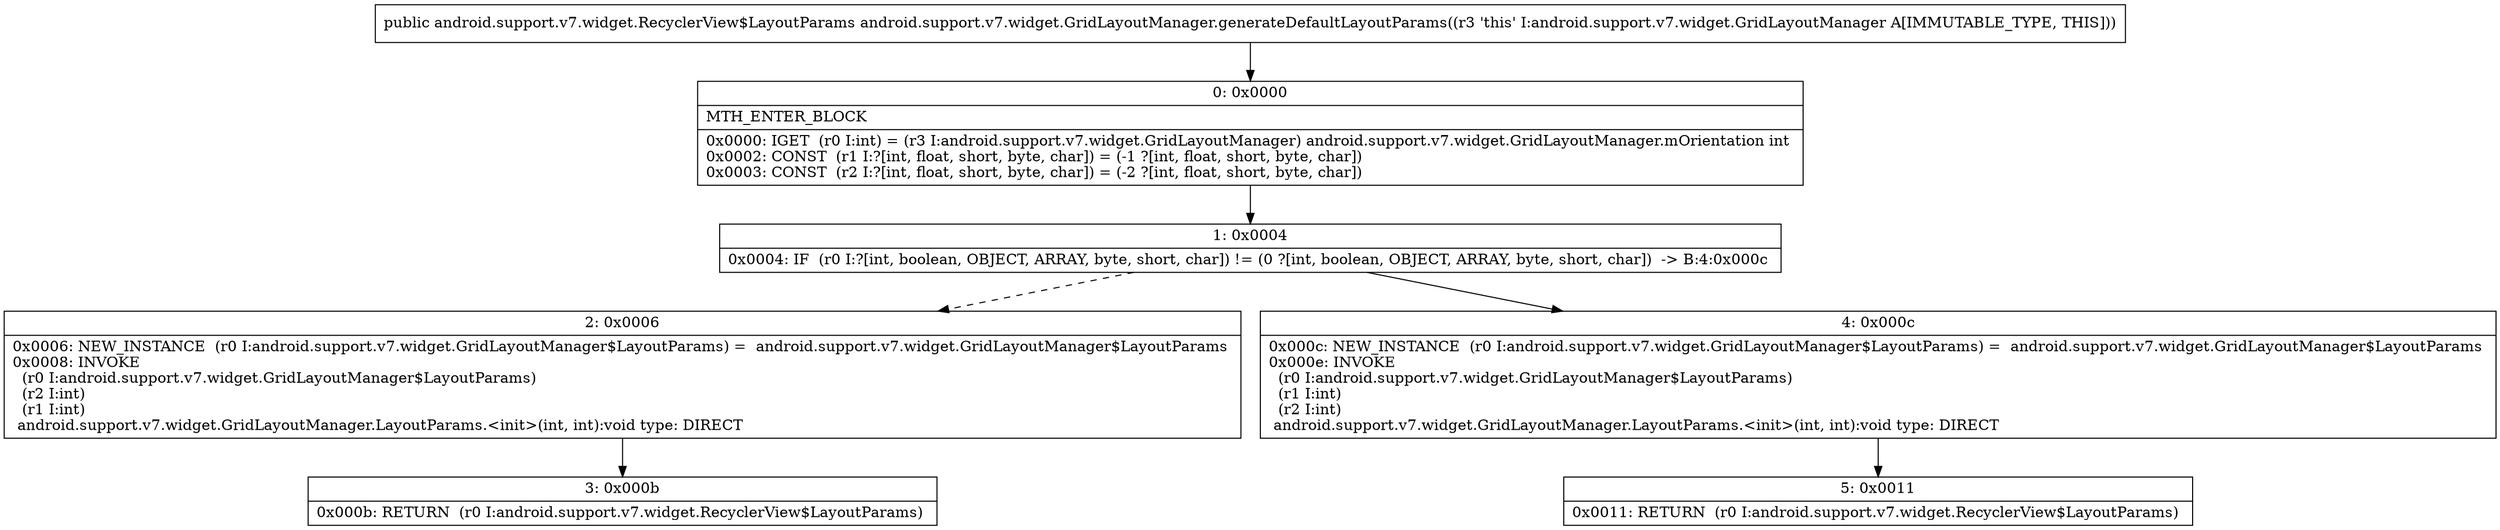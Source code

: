 digraph "CFG forandroid.support.v7.widget.GridLayoutManager.generateDefaultLayoutParams()Landroid\/support\/v7\/widget\/RecyclerView$LayoutParams;" {
Node_0 [shape=record,label="{0\:\ 0x0000|MTH_ENTER_BLOCK\l|0x0000: IGET  (r0 I:int) = (r3 I:android.support.v7.widget.GridLayoutManager) android.support.v7.widget.GridLayoutManager.mOrientation int \l0x0002: CONST  (r1 I:?[int, float, short, byte, char]) = (\-1 ?[int, float, short, byte, char]) \l0x0003: CONST  (r2 I:?[int, float, short, byte, char]) = (\-2 ?[int, float, short, byte, char]) \l}"];
Node_1 [shape=record,label="{1\:\ 0x0004|0x0004: IF  (r0 I:?[int, boolean, OBJECT, ARRAY, byte, short, char]) != (0 ?[int, boolean, OBJECT, ARRAY, byte, short, char])  \-\> B:4:0x000c \l}"];
Node_2 [shape=record,label="{2\:\ 0x0006|0x0006: NEW_INSTANCE  (r0 I:android.support.v7.widget.GridLayoutManager$LayoutParams) =  android.support.v7.widget.GridLayoutManager$LayoutParams \l0x0008: INVOKE  \l  (r0 I:android.support.v7.widget.GridLayoutManager$LayoutParams)\l  (r2 I:int)\l  (r1 I:int)\l android.support.v7.widget.GridLayoutManager.LayoutParams.\<init\>(int, int):void type: DIRECT \l}"];
Node_3 [shape=record,label="{3\:\ 0x000b|0x000b: RETURN  (r0 I:android.support.v7.widget.RecyclerView$LayoutParams) \l}"];
Node_4 [shape=record,label="{4\:\ 0x000c|0x000c: NEW_INSTANCE  (r0 I:android.support.v7.widget.GridLayoutManager$LayoutParams) =  android.support.v7.widget.GridLayoutManager$LayoutParams \l0x000e: INVOKE  \l  (r0 I:android.support.v7.widget.GridLayoutManager$LayoutParams)\l  (r1 I:int)\l  (r2 I:int)\l android.support.v7.widget.GridLayoutManager.LayoutParams.\<init\>(int, int):void type: DIRECT \l}"];
Node_5 [shape=record,label="{5\:\ 0x0011|0x0011: RETURN  (r0 I:android.support.v7.widget.RecyclerView$LayoutParams) \l}"];
MethodNode[shape=record,label="{public android.support.v7.widget.RecyclerView$LayoutParams android.support.v7.widget.GridLayoutManager.generateDefaultLayoutParams((r3 'this' I:android.support.v7.widget.GridLayoutManager A[IMMUTABLE_TYPE, THIS])) }"];
MethodNode -> Node_0;
Node_0 -> Node_1;
Node_1 -> Node_2[style=dashed];
Node_1 -> Node_4;
Node_2 -> Node_3;
Node_4 -> Node_5;
}

